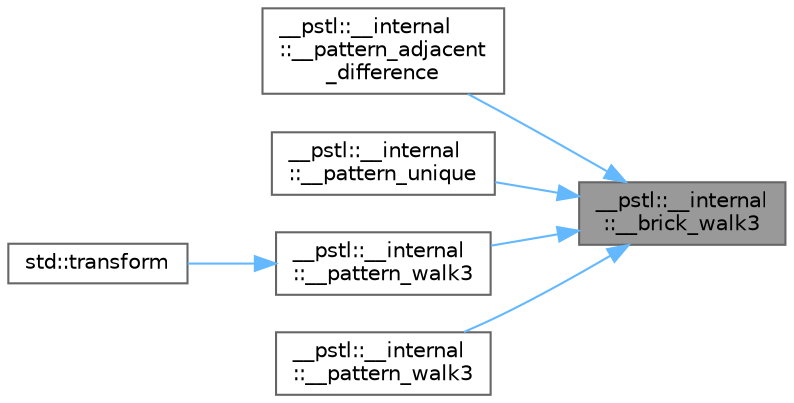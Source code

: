 digraph "__pstl::__internal::__brick_walk3"
{
 // LATEX_PDF_SIZE
  bgcolor="transparent";
  edge [fontname=Helvetica,fontsize=10,labelfontname=Helvetica,labelfontsize=10];
  node [fontname=Helvetica,fontsize=10,shape=box,height=0.2,width=0.4];
  rankdir="RL";
  Node1 [id="Node000001",label="__pstl::__internal\l::__brick_walk3",height=0.2,width=0.4,color="gray40", fillcolor="grey60", style="filled", fontcolor="black",tooltip=" "];
  Node1 -> Node2 [id="edge11_Node000001_Node000002",dir="back",color="steelblue1",style="solid",tooltip=" "];
  Node2 [id="Node000002",label="__pstl::__internal\l::__pattern_adjacent\l_difference",height=0.2,width=0.4,color="grey40", fillcolor="white", style="filled",URL="$namespace____pstl_1_1____internal.html#a660ec4d23c146d1c5a380d0b202cf6e3",tooltip=" "];
  Node1 -> Node3 [id="edge12_Node000001_Node000003",dir="back",color="steelblue1",style="solid",tooltip=" "];
  Node3 [id="Node000003",label="__pstl::__internal\l::__pattern_unique",height=0.2,width=0.4,color="grey40", fillcolor="white", style="filled",URL="$namespace____pstl_1_1____internal.html#a11935690aa5dac579ee657f013e63a34",tooltip=" "];
  Node1 -> Node4 [id="edge13_Node000001_Node000004",dir="back",color="steelblue1",style="solid",tooltip=" "];
  Node4 [id="Node000004",label="__pstl::__internal\l::__pattern_walk3",height=0.2,width=0.4,color="grey40", fillcolor="white", style="filled",URL="$namespace____pstl_1_1____internal.html#a618223855e120744a00b409ddfb37ea3",tooltip=" "];
  Node4 -> Node5 [id="edge14_Node000004_Node000005",dir="back",color="steelblue1",style="solid",tooltip=" "];
  Node5 [id="Node000005",label="std::transform",height=0.2,width=0.4,color="grey40", fillcolor="white", style="filled",URL="$namespacestd.html#ad85cc45f3c0dc516af5c6f8bcd61d8e4",tooltip=" "];
  Node1 -> Node6 [id="edge15_Node000001_Node000006",dir="back",color="steelblue1",style="solid",tooltip=" "];
  Node6 [id="Node000006",label="__pstl::__internal\l::__pattern_walk3",height=0.2,width=0.4,color="grey40", fillcolor="white", style="filled",URL="$namespace____pstl_1_1____internal.html#a5686ea0a28913fdc233959a0f24f836f",tooltip=" "];
}
